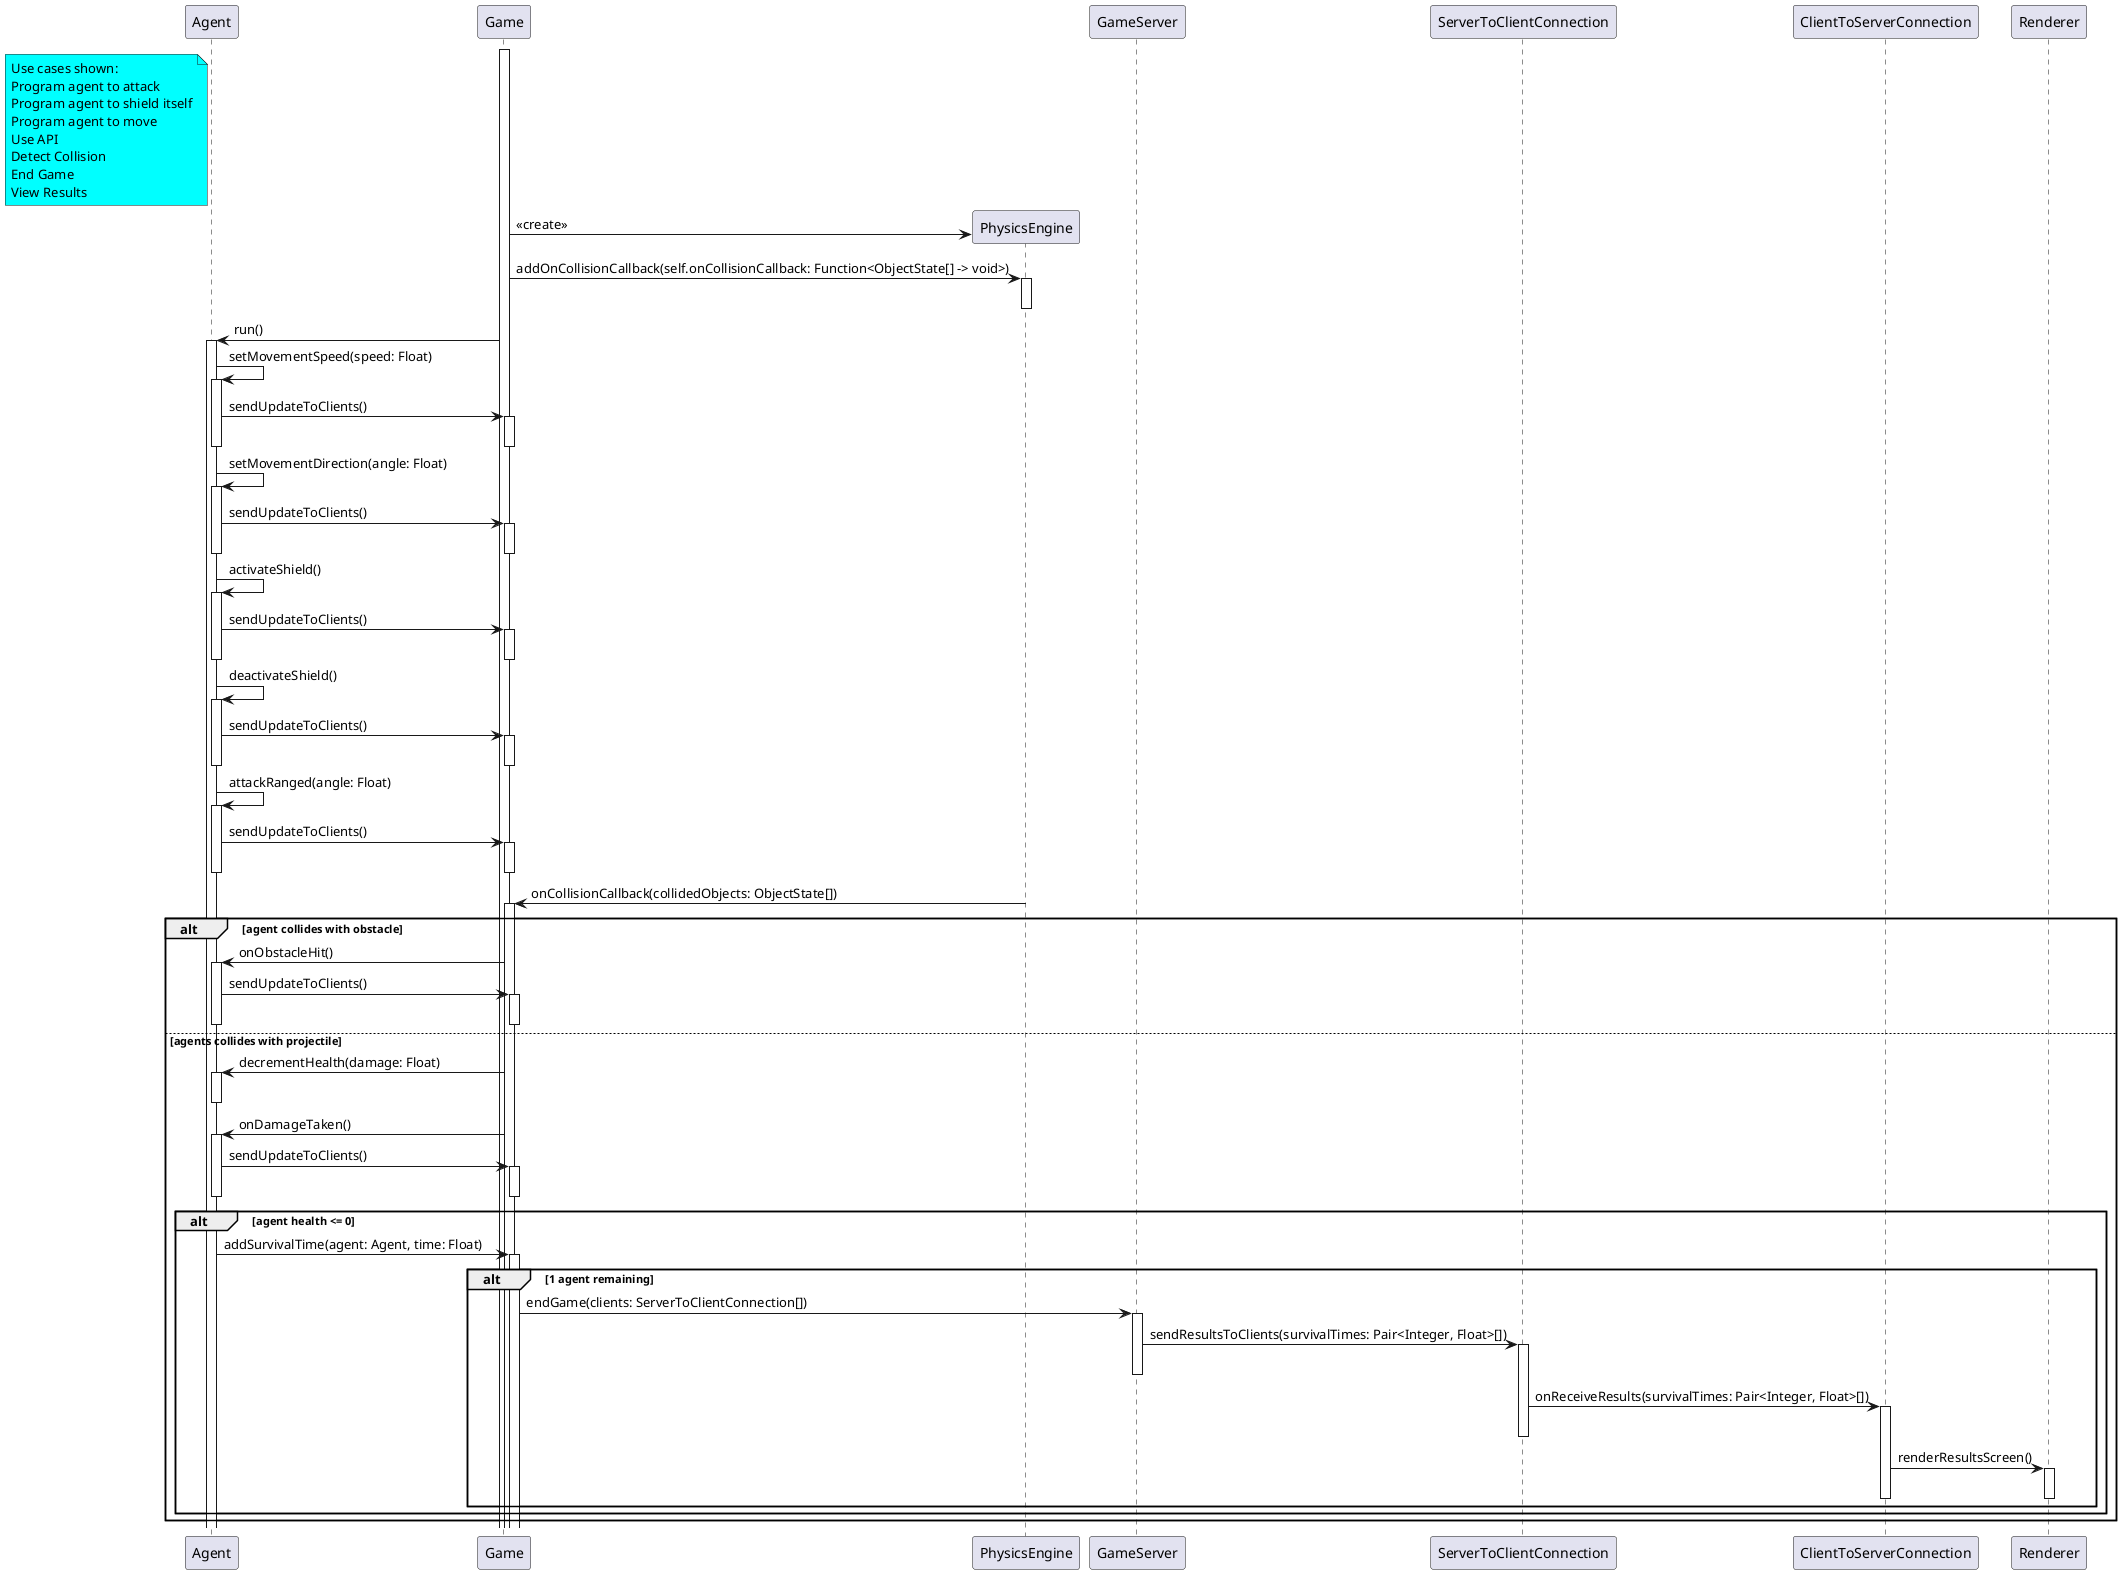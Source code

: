 @startuml
participant Agent as a
participant Game as g
participant PhysicsEngine as pe
participant GameServer as gs
participant ServerToClientConnection as s
participant ClientToServerConnection as c
participant Renderer as r
note left of a #aqua
Use cases shown:
Program agent to attack
Program agent to shield itself
Program agent to move
Use API
Detect Collision
End Game
View Results
end note
activate g
create pe
g -> pe: << create >>
g -> pe: addOnCollisionCallback(self.onCollisionCallback: Function<ObjectState[] -> void>)
activate pe
deactivate pe
g -> a: run()
activate a

a -> a: setMovementSpeed(speed: Float)
activate a
a -> g: sendUpdateToClients()
activate g
deactivate g
deactivate a

a -> a: setMovementDirection(angle: Float)
activate a
a -> g: sendUpdateToClients()
activate g
deactivate g
deactivate a

a -> a: activateShield()
activate a
a -> g: sendUpdateToClients()
activate g
deactivate g
deactivate a

a -> a: deactivateShield()
activate a
a -> g: sendUpdateToClients()
activate g
deactivate g
deactivate a

a -> a: attackRanged(angle: Float)
activate a
a -> g: sendUpdateToClients()
activate g
deactivate g
deactivate a

pe -> g: onCollisionCallback(collidedObjects: ObjectState[])
activate g
alt agent collides with obstacle
    g -> a: onObstacleHit()
    activate a
    a -> g: sendUpdateToClients()
    activate g
    deactivate g
    deactivate a
else agents collides with projectile
    g -> a: decrementHealth(damage: Float)
    activate a
    deactivate a
    g -> a: onDamageTaken()
    activate a
    a -> g: sendUpdateToClients()
    activate g
    deactivate a
    deactivate g
    alt agent health <= 0
        a -> g: addSurvivalTime(agent: Agent, time: Float)
        activate g
        alt 1 agent remaining
            g -> gs: endGame(clients: ServerToClientConnection[])
            activate gs
            gs -> s: sendResultsToClients(survivalTimes: Pair<Integer, Float>[])
            activate s
            deactivate gs
            s -> c: onReceiveResults(survivalTimes: Pair<Integer, Float>[])
            activate c
            deactivate s
            c -> r: renderResultsScreen()
            activate r
            deactivate c
            deactivate r
        end
    end
end
@enduml